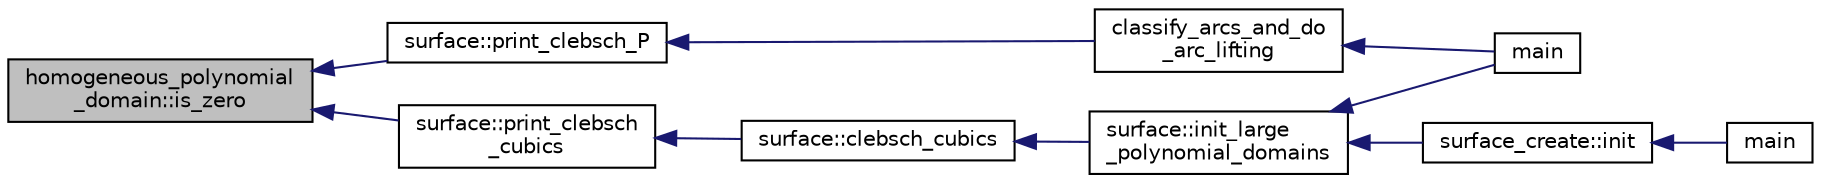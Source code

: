 digraph "homogeneous_polynomial_domain::is_zero"
{
  edge [fontname="Helvetica",fontsize="10",labelfontname="Helvetica",labelfontsize="10"];
  node [fontname="Helvetica",fontsize="10",shape=record];
  rankdir="LR";
  Node794 [label="homogeneous_polynomial\l_domain::is_zero",height=0.2,width=0.4,color="black", fillcolor="grey75", style="filled", fontcolor="black"];
  Node794 -> Node795 [dir="back",color="midnightblue",fontsize="10",style="solid",fontname="Helvetica"];
  Node795 [label="surface::print_clebsch_P",height=0.2,width=0.4,color="black", fillcolor="white", style="filled",URL="$d5/d88/classsurface.html#a03826c4caeaabe0dc068ca6e1a07cf79"];
  Node795 -> Node796 [dir="back",color="midnightblue",fontsize="10",style="solid",fontname="Helvetica"];
  Node796 [label="classify_arcs_and_do\l_arc_lifting",height=0.2,width=0.4,color="black", fillcolor="white", style="filled",URL="$d6/dc3/arc__lifting__main_8_c.html#afdd7be16f16b8c71e9a72fe5f6a0b59c"];
  Node796 -> Node797 [dir="back",color="midnightblue",fontsize="10",style="solid",fontname="Helvetica"];
  Node797 [label="main",height=0.2,width=0.4,color="black", fillcolor="white", style="filled",URL="$d6/dc3/arc__lifting__main_8_c.html#a217dbf8b442f20279ea00b898af96f52"];
  Node794 -> Node798 [dir="back",color="midnightblue",fontsize="10",style="solid",fontname="Helvetica"];
  Node798 [label="surface::print_clebsch\l_cubics",height=0.2,width=0.4,color="black", fillcolor="white", style="filled",URL="$d5/d88/classsurface.html#a57b6dbcb5c8827ce0e745824c0cc6511"];
  Node798 -> Node799 [dir="back",color="midnightblue",fontsize="10",style="solid",fontname="Helvetica"];
  Node799 [label="surface::clebsch_cubics",height=0.2,width=0.4,color="black", fillcolor="white", style="filled",URL="$d5/d88/classsurface.html#aac49a34b771fffc48f3650861c3684ab"];
  Node799 -> Node800 [dir="back",color="midnightblue",fontsize="10",style="solid",fontname="Helvetica"];
  Node800 [label="surface::init_large\l_polynomial_domains",height=0.2,width=0.4,color="black", fillcolor="white", style="filled",URL="$d5/d88/classsurface.html#a4bed81f2918efe941518ab28d9a695d2"];
  Node800 -> Node797 [dir="back",color="midnightblue",fontsize="10",style="solid",fontname="Helvetica"];
  Node800 -> Node801 [dir="back",color="midnightblue",fontsize="10",style="solid",fontname="Helvetica"];
  Node801 [label="surface_create::init",height=0.2,width=0.4,color="black", fillcolor="white", style="filled",URL="$de/da4/classsurface__create.html#ab0db5c12825f778e3caf8aa4da02eb06"];
  Node801 -> Node802 [dir="back",color="midnightblue",fontsize="10",style="solid",fontname="Helvetica"];
  Node802 [label="main",height=0.2,width=0.4,color="black", fillcolor="white", style="filled",URL="$d2/dfa/create__surface__main_8_c.html#a217dbf8b442f20279ea00b898af96f52"];
}

